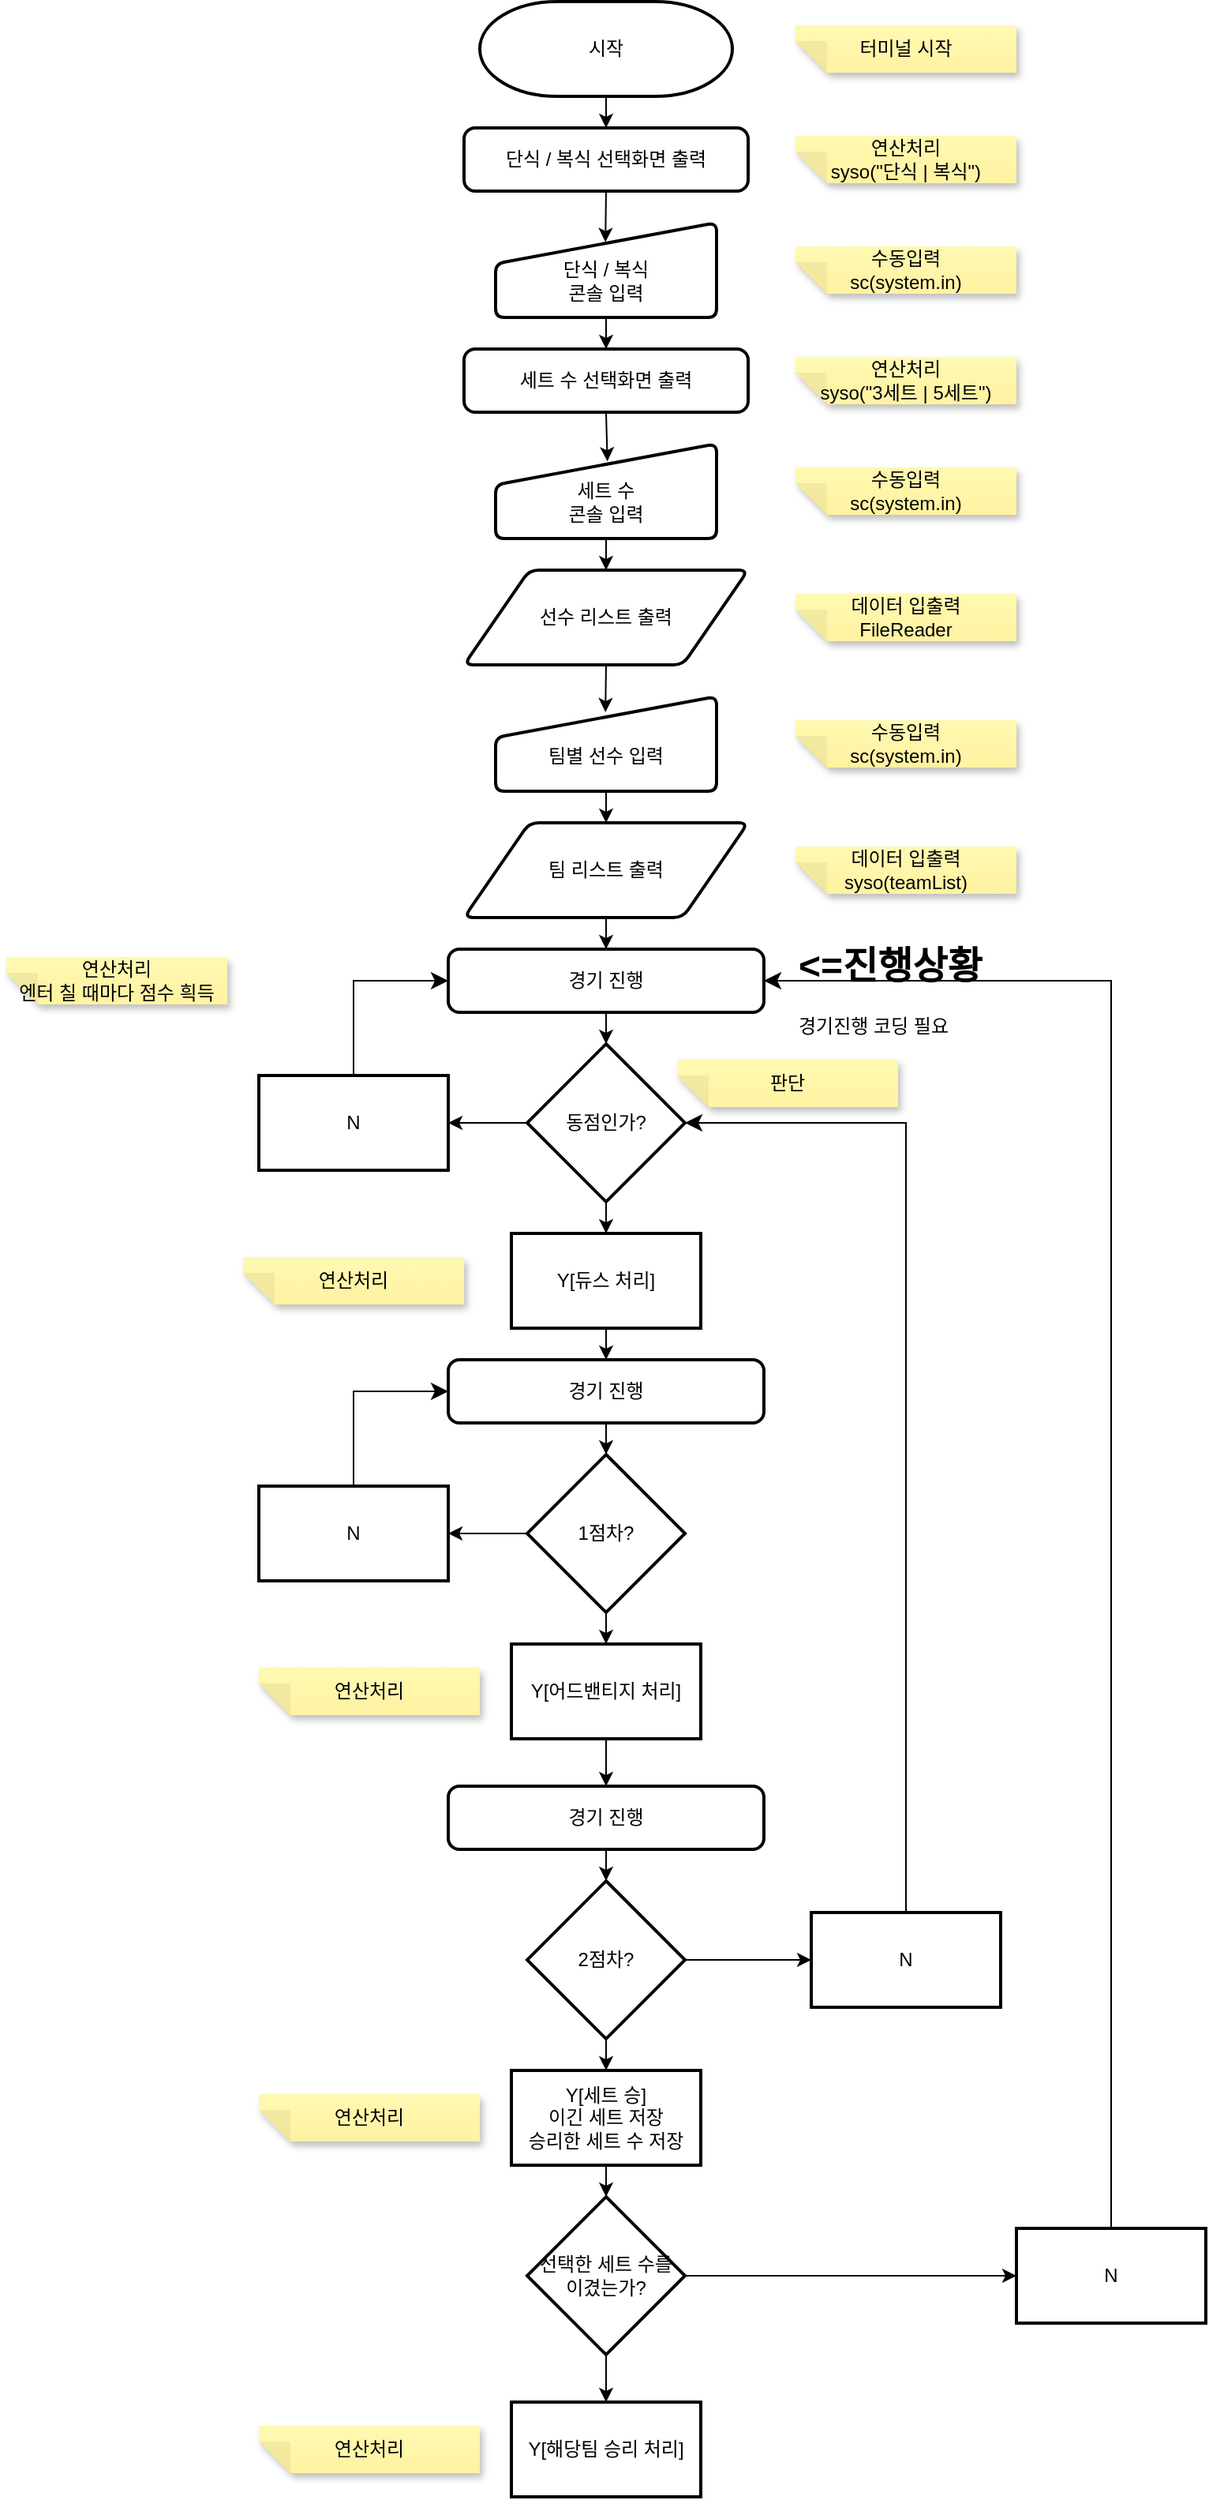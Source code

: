<mxfile version="28.2.4">
  <diagram name="페이지-1" id="RGbNn_DzBiIKTXtZz_rY">
    <mxGraphModel dx="615" dy="928" grid="1" gridSize="10" guides="1" tooltips="1" connect="1" arrows="1" fold="1" page="1" pageScale="1" pageWidth="1169" pageHeight="827" math="0" shadow="0">
      <root>
        <mxCell id="0" />
        <mxCell id="1" parent="0" />
        <mxCell id="PUleF6KgaqGLnvVU8uWi-18" style="edgeStyle=orthogonalEdgeStyle;rounded=0;orthogonalLoop=1;jettySize=auto;html=1;exitX=0.5;exitY=1;exitDx=0;exitDy=0;exitPerimeter=0;entryX=0.5;entryY=0;entryDx=0;entryDy=0;" parent="1" source="PUleF6KgaqGLnvVU8uWi-1" target="PUleF6KgaqGLnvVU8uWi-2" edge="1">
          <mxGeometry relative="1" as="geometry" />
        </mxCell>
        <mxCell id="PUleF6KgaqGLnvVU8uWi-1" value="시작" style="strokeWidth=2;html=1;shape=mxgraph.flowchart.terminator;whiteSpace=wrap;" parent="1" vertex="1">
          <mxGeometry x="460" y="50" width="160" height="60" as="geometry" />
        </mxCell>
        <mxCell id="PUleF6KgaqGLnvVU8uWi-2" value="단식 / 복식 선택화면 출력" style="rounded=1;whiteSpace=wrap;html=1;absoluteArcSize=1;arcSize=14;strokeWidth=2;" parent="1" vertex="1">
          <mxGeometry x="450" y="130" width="180" height="40" as="geometry" />
        </mxCell>
        <mxCell id="PUleF6KgaqGLnvVU8uWi-20" style="edgeStyle=orthogonalEdgeStyle;rounded=0;orthogonalLoop=1;jettySize=auto;html=1;exitX=0.5;exitY=1;exitDx=0;exitDy=0;entryX=0.5;entryY=0;entryDx=0;entryDy=0;" parent="1" target="PUleF6KgaqGLnvVU8uWi-8" edge="1">
          <mxGeometry relative="1" as="geometry">
            <mxPoint x="540" y="390" as="sourcePoint" />
          </mxGeometry>
        </mxCell>
        <mxCell id="PUleF6KgaqGLnvVU8uWi-64" style="edgeStyle=orthogonalEdgeStyle;rounded=0;orthogonalLoop=1;jettySize=auto;html=1;exitX=0.5;exitY=1;exitDx=0;exitDy=0;entryX=0.5;entryY=0;entryDx=0;entryDy=0;" parent="1" source="PUleF6KgaqGLnvVU8uWi-6" target="PUleF6KgaqGLnvVU8uWi-63" edge="1">
          <mxGeometry relative="1" as="geometry" />
        </mxCell>
        <mxCell id="PUleF6KgaqGLnvVU8uWi-6" value="&lt;div&gt;&lt;br&gt;&lt;/div&gt;단식 / 복식&lt;div&gt;콘솔 입력&lt;/div&gt;" style="html=1;strokeWidth=2;shape=manualInput;whiteSpace=wrap;rounded=1;size=26;arcSize=11;" parent="1" vertex="1">
          <mxGeometry x="470" y="190" width="140" height="60" as="geometry" />
        </mxCell>
        <mxCell id="PUleF6KgaqGLnvVU8uWi-24" style="edgeStyle=orthogonalEdgeStyle;rounded=0;orthogonalLoop=1;jettySize=auto;html=1;exitX=0.5;exitY=1;exitDx=0;exitDy=0;entryX=0.5;entryY=0;entryDx=0;entryDy=0;" parent="1" source="PUleF6KgaqGLnvVU8uWi-7" target="PUleF6KgaqGLnvVU8uWi-10" edge="1">
          <mxGeometry relative="1" as="geometry" />
        </mxCell>
        <mxCell id="PUleF6KgaqGLnvVU8uWi-7" value="&lt;div&gt;&lt;br&gt;&lt;/div&gt;팀별 선수 입력" style="html=1;strokeWidth=2;shape=manualInput;whiteSpace=wrap;rounded=1;size=26;arcSize=11;" parent="1" vertex="1">
          <mxGeometry x="470" y="490" width="140" height="60" as="geometry" />
        </mxCell>
        <mxCell id="PUleF6KgaqGLnvVU8uWi-8" value="선수 리스트 출력" style="shape=parallelogram;html=1;strokeWidth=2;perimeter=parallelogramPerimeter;whiteSpace=wrap;rounded=1;arcSize=12;size=0.23;" parent="1" vertex="1">
          <mxGeometry x="450" y="410" width="180" height="60" as="geometry" />
        </mxCell>
        <mxCell id="PUleF6KgaqGLnvVU8uWi-9" value="경기 진행" style="rounded=1;whiteSpace=wrap;html=1;absoluteArcSize=1;arcSize=14;strokeWidth=2;" parent="1" vertex="1">
          <mxGeometry x="440" y="650" width="200" height="40" as="geometry" />
        </mxCell>
        <mxCell id="PUleF6KgaqGLnvVU8uWi-25" style="edgeStyle=orthogonalEdgeStyle;rounded=0;orthogonalLoop=1;jettySize=auto;html=1;exitX=0.5;exitY=1;exitDx=0;exitDy=0;entryX=0.5;entryY=0;entryDx=0;entryDy=0;" parent="1" source="PUleF6KgaqGLnvVU8uWi-10" target="PUleF6KgaqGLnvVU8uWi-9" edge="1">
          <mxGeometry relative="1" as="geometry" />
        </mxCell>
        <mxCell id="PUleF6KgaqGLnvVU8uWi-10" value="팀 리스트 출력" style="shape=parallelogram;html=1;strokeWidth=2;perimeter=parallelogramPerimeter;whiteSpace=wrap;rounded=1;arcSize=12;size=0.23;" parent="1" vertex="1">
          <mxGeometry x="450" y="570" width="180" height="60" as="geometry" />
        </mxCell>
        <mxCell id="PUleF6KgaqGLnvVU8uWi-11" value="터미널 시작" style="shape=note;whiteSpace=wrap;html=1;backgroundOutline=1;fontColor=#000000;darkOpacity=0.05;fillColor=#FFF9B2;strokeColor=none;fillStyle=solid;direction=west;gradientDirection=north;gradientColor=#FFF2A1;shadow=1;size=20;pointerEvents=1;" parent="1" vertex="1">
          <mxGeometry x="660" y="65" width="140" height="30" as="geometry" />
        </mxCell>
        <mxCell id="PUleF6KgaqGLnvVU8uWi-12" value="&lt;div&gt;연산처리&lt;/div&gt;syso(&quot;단식 | 복식&quot;)" style="shape=note;whiteSpace=wrap;html=1;backgroundOutline=1;fontColor=#000000;darkOpacity=0.05;fillColor=#FFF9B2;strokeColor=none;fillStyle=solid;direction=west;gradientDirection=north;gradientColor=#FFF2A1;shadow=1;size=20;pointerEvents=1;" parent="1" vertex="1">
          <mxGeometry x="660" y="135" width="140" height="30" as="geometry" />
        </mxCell>
        <mxCell id="PUleF6KgaqGLnvVU8uWi-13" value="&lt;div&gt;수동입력&lt;/div&gt;sc(system.in)" style="shape=note;whiteSpace=wrap;html=1;backgroundOutline=1;fontColor=#000000;darkOpacity=0.05;fillColor=#FFF9B2;strokeColor=none;fillStyle=solid;direction=west;gradientDirection=north;gradientColor=#FFF2A1;shadow=1;size=20;pointerEvents=1;" parent="1" vertex="1">
          <mxGeometry x="660" y="205" width="140" height="30" as="geometry" />
        </mxCell>
        <mxCell id="PUleF6KgaqGLnvVU8uWi-14" value="&lt;div&gt;데이터 입출력&lt;/div&gt;FileReader" style="shape=note;whiteSpace=wrap;html=1;backgroundOutline=1;fontColor=#000000;darkOpacity=0.05;fillColor=#FFF9B2;strokeColor=none;fillStyle=solid;direction=west;gradientDirection=north;gradientColor=#FFF2A1;shadow=1;size=20;pointerEvents=1;" parent="1" vertex="1">
          <mxGeometry x="660" y="425" width="140" height="30" as="geometry" />
        </mxCell>
        <mxCell id="PUleF6KgaqGLnvVU8uWi-15" value="&lt;div&gt;수동입력&lt;/div&gt;sc(system.in)" style="shape=note;whiteSpace=wrap;html=1;backgroundOutline=1;fontColor=#000000;darkOpacity=0.05;fillColor=#FFF9B2;strokeColor=none;fillStyle=solid;direction=west;gradientDirection=north;gradientColor=#FFF2A1;shadow=1;size=20;pointerEvents=1;" parent="1" vertex="1">
          <mxGeometry x="660" y="505" width="140" height="30" as="geometry" />
        </mxCell>
        <mxCell id="PUleF6KgaqGLnvVU8uWi-16" value="&lt;div&gt;데이터 입출력&lt;/div&gt;syso(teamList)" style="shape=note;whiteSpace=wrap;html=1;backgroundOutline=1;fontColor=#000000;darkOpacity=0.05;fillColor=#FFF9B2;strokeColor=none;fillStyle=solid;direction=west;gradientDirection=north;gradientColor=#FFF2A1;shadow=1;size=20;pointerEvents=1;" parent="1" vertex="1">
          <mxGeometry x="660" y="585" width="140" height="30" as="geometry" />
        </mxCell>
        <mxCell id="PUleF6KgaqGLnvVU8uWi-17" value="&lt;div&gt;연산처리&lt;/div&gt;엔터 칠 때마다 점수 흭득" style="shape=note;whiteSpace=wrap;html=1;backgroundOutline=1;fontColor=#000000;darkOpacity=0.05;fillColor=#FFF9B2;strokeColor=none;fillStyle=solid;direction=west;gradientDirection=north;gradientColor=#FFF2A1;shadow=1;size=20;pointerEvents=1;" parent="1" vertex="1">
          <mxGeometry x="160" y="655" width="140" height="30" as="geometry" />
        </mxCell>
        <mxCell id="PUleF6KgaqGLnvVU8uWi-22" style="edgeStyle=orthogonalEdgeStyle;rounded=0;orthogonalLoop=1;jettySize=auto;html=1;exitX=0.5;exitY=1;exitDx=0;exitDy=0;entryX=0.497;entryY=0.205;entryDx=0;entryDy=0;entryPerimeter=0;" parent="1" source="PUleF6KgaqGLnvVU8uWi-2" target="PUleF6KgaqGLnvVU8uWi-6" edge="1">
          <mxGeometry relative="1" as="geometry" />
        </mxCell>
        <mxCell id="PUleF6KgaqGLnvVU8uWi-23" style="edgeStyle=orthogonalEdgeStyle;rounded=0;orthogonalLoop=1;jettySize=auto;html=1;exitX=0.5;exitY=1;exitDx=0;exitDy=0;entryX=0.497;entryY=0.166;entryDx=0;entryDy=0;entryPerimeter=0;" parent="1" source="PUleF6KgaqGLnvVU8uWi-8" target="PUleF6KgaqGLnvVU8uWi-7" edge="1">
          <mxGeometry relative="1" as="geometry" />
        </mxCell>
        <mxCell id="PUleF6KgaqGLnvVU8uWi-28" value="" style="edgeStyle=orthogonalEdgeStyle;rounded=0;orthogonalLoop=1;jettySize=auto;html=1;" parent="1" source="PUleF6KgaqGLnvVU8uWi-26" target="PUleF6KgaqGLnvVU8uWi-27" edge="1">
          <mxGeometry relative="1" as="geometry" />
        </mxCell>
        <mxCell id="PUleF6KgaqGLnvVU8uWi-39" style="edgeStyle=orthogonalEdgeStyle;rounded=0;orthogonalLoop=1;jettySize=auto;html=1;exitX=0.5;exitY=1;exitDx=0;exitDy=0;exitPerimeter=0;entryX=0.5;entryY=0;entryDx=0;entryDy=0;" parent="1" source="PUleF6KgaqGLnvVU8uWi-26" target="PUleF6KgaqGLnvVU8uWi-37" edge="1">
          <mxGeometry relative="1" as="geometry" />
        </mxCell>
        <mxCell id="PUleF6KgaqGLnvVU8uWi-26" value="동점인가?" style="strokeWidth=2;html=1;shape=mxgraph.flowchart.decision;whiteSpace=wrap;" parent="1" vertex="1">
          <mxGeometry x="490" y="710" width="100" height="100" as="geometry" />
        </mxCell>
        <mxCell id="PUleF6KgaqGLnvVU8uWi-27" value="N" style="whiteSpace=wrap;html=1;strokeWidth=2;" parent="1" vertex="1">
          <mxGeometry x="320" y="730" width="120" height="60" as="geometry" />
        </mxCell>
        <mxCell id="PUleF6KgaqGLnvVU8uWi-42" style="edgeStyle=orthogonalEdgeStyle;rounded=0;orthogonalLoop=1;jettySize=auto;html=1;exitX=0.5;exitY=1;exitDx=0;exitDy=0;entryX=0.5;entryY=0;entryDx=0;entryDy=0;" parent="1" source="PUleF6KgaqGLnvVU8uWi-37" edge="1">
          <mxGeometry relative="1" as="geometry">
            <mxPoint x="540" y="910" as="targetPoint" />
          </mxGeometry>
        </mxCell>
        <mxCell id="PUleF6KgaqGLnvVU8uWi-37" value="Y[듀스 처리]" style="whiteSpace=wrap;html=1;strokeWidth=2;" parent="1" vertex="1">
          <mxGeometry x="480" y="830" width="120" height="60" as="geometry" />
        </mxCell>
        <mxCell id="PUleF6KgaqGLnvVU8uWi-38" style="edgeStyle=orthogonalEdgeStyle;rounded=0;orthogonalLoop=1;jettySize=auto;html=1;exitX=0.5;exitY=1;exitDx=0;exitDy=0;entryX=0.5;entryY=0;entryDx=0;entryDy=0;entryPerimeter=0;" parent="1" source="PUleF6KgaqGLnvVU8uWi-9" target="PUleF6KgaqGLnvVU8uWi-26" edge="1">
          <mxGeometry relative="1" as="geometry" />
        </mxCell>
        <mxCell id="PUleF6KgaqGLnvVU8uWi-40" value="" style="edgeStyle=segmentEdgeStyle;endArrow=classic;html=1;curved=0;rounded=0;endSize=8;startSize=8;entryX=0;entryY=0.5;entryDx=0;entryDy=0;exitX=0.5;exitY=0;exitDx=0;exitDy=0;" parent="1" source="PUleF6KgaqGLnvVU8uWi-27" target="PUleF6KgaqGLnvVU8uWi-9" edge="1">
          <mxGeometry width="50" height="50" relative="1" as="geometry">
            <mxPoint x="350" y="719.94" as="sourcePoint" />
            <mxPoint x="420" y="679.94" as="targetPoint" />
            <Array as="points">
              <mxPoint x="380" y="670" />
            </Array>
          </mxGeometry>
        </mxCell>
        <mxCell id="PUleF6KgaqGLnvVU8uWi-48" style="edgeStyle=orthogonalEdgeStyle;rounded=0;orthogonalLoop=1;jettySize=auto;html=1;exitX=0.5;exitY=1;exitDx=0;exitDy=0;exitPerimeter=0;entryX=0.5;entryY=0;entryDx=0;entryDy=0;" parent="1" source="PUleF6KgaqGLnvVU8uWi-44" target="PUleF6KgaqGLnvVU8uWi-47" edge="1">
          <mxGeometry relative="1" as="geometry" />
        </mxCell>
        <mxCell id="PUleF6KgaqGLnvVU8uWi-51" style="edgeStyle=orthogonalEdgeStyle;rounded=0;orthogonalLoop=1;jettySize=auto;html=1;exitX=0;exitY=0.5;exitDx=0;exitDy=0;exitPerimeter=0;entryX=1;entryY=0.5;entryDx=0;entryDy=0;" parent="1" source="PUleF6KgaqGLnvVU8uWi-44" target="PUleF6KgaqGLnvVU8uWi-46" edge="1">
          <mxGeometry relative="1" as="geometry" />
        </mxCell>
        <mxCell id="PUleF6KgaqGLnvVU8uWi-44" value="1점차?" style="strokeWidth=2;html=1;shape=mxgraph.flowchart.decision;whiteSpace=wrap;" parent="1" vertex="1">
          <mxGeometry x="490" y="970" width="100" height="100" as="geometry" />
        </mxCell>
        <mxCell id="PUleF6KgaqGLnvVU8uWi-46" value="N" style="whiteSpace=wrap;html=1;strokeWidth=2;" parent="1" vertex="1">
          <mxGeometry x="320" y="990" width="120" height="60" as="geometry" />
        </mxCell>
        <mxCell id="PUleF6KgaqGLnvVU8uWi-83" style="edgeStyle=orthogonalEdgeStyle;rounded=0;orthogonalLoop=1;jettySize=auto;html=1;exitX=0.5;exitY=1;exitDx=0;exitDy=0;entryX=0.5;entryY=0;entryDx=0;entryDy=0;" parent="1" source="PUleF6KgaqGLnvVU8uWi-47" target="PUleF6KgaqGLnvVU8uWi-82" edge="1">
          <mxGeometry relative="1" as="geometry" />
        </mxCell>
        <mxCell id="PUleF6KgaqGLnvVU8uWi-47" value="&lt;div&gt;Y[어드밴티지 처리]&lt;/div&gt;" style="whiteSpace=wrap;html=1;strokeWidth=2;" parent="1" vertex="1">
          <mxGeometry x="480" y="1090" width="120" height="60" as="geometry" />
        </mxCell>
        <mxCell id="PUleF6KgaqGLnvVU8uWi-49" value="경기 진행" style="rounded=1;whiteSpace=wrap;html=1;absoluteArcSize=1;arcSize=14;strokeWidth=2;" parent="1" vertex="1">
          <mxGeometry x="440" y="910" width="200" height="40" as="geometry" />
        </mxCell>
        <mxCell id="PUleF6KgaqGLnvVU8uWi-50" style="edgeStyle=orthogonalEdgeStyle;rounded=0;orthogonalLoop=1;jettySize=auto;html=1;exitX=0.5;exitY=1;exitDx=0;exitDy=0;entryX=0.5;entryY=0;entryDx=0;entryDy=0;entryPerimeter=0;" parent="1" source="PUleF6KgaqGLnvVU8uWi-49" target="PUleF6KgaqGLnvVU8uWi-44" edge="1">
          <mxGeometry relative="1" as="geometry" />
        </mxCell>
        <mxCell id="PUleF6KgaqGLnvVU8uWi-52" value="" style="edgeStyle=segmentEdgeStyle;endArrow=classic;html=1;curved=0;rounded=0;endSize=8;startSize=8;entryX=0;entryY=0.5;entryDx=0;entryDy=0;exitX=0.5;exitY=0;exitDx=0;exitDy=0;" parent="1" edge="1">
          <mxGeometry width="50" height="50" relative="1" as="geometry">
            <mxPoint x="380" y="990" as="sourcePoint" />
            <mxPoint x="440" y="930" as="targetPoint" />
            <Array as="points">
              <mxPoint x="380" y="930" />
            </Array>
          </mxGeometry>
        </mxCell>
        <mxCell id="PUleF6KgaqGLnvVU8uWi-56" style="edgeStyle=orthogonalEdgeStyle;rounded=0;orthogonalLoop=1;jettySize=auto;html=1;exitX=1;exitY=0.5;exitDx=0;exitDy=0;exitPerimeter=0;entryX=0;entryY=0.5;entryDx=0;entryDy=0;" parent="1" source="PUleF6KgaqGLnvVU8uWi-53" target="PUleF6KgaqGLnvVU8uWi-55" edge="1">
          <mxGeometry relative="1" as="geometry" />
        </mxCell>
        <mxCell id="PUleF6KgaqGLnvVU8uWi-60" style="edgeStyle=orthogonalEdgeStyle;rounded=0;orthogonalLoop=1;jettySize=auto;html=1;exitX=0.5;exitY=1;exitDx=0;exitDy=0;exitPerimeter=0;entryX=0.5;entryY=0;entryDx=0;entryDy=0;" parent="1" source="PUleF6KgaqGLnvVU8uWi-53" target="PUleF6KgaqGLnvVU8uWi-59" edge="1">
          <mxGeometry relative="1" as="geometry" />
        </mxCell>
        <mxCell id="PUleF6KgaqGLnvVU8uWi-53" value="2점차?" style="strokeWidth=2;html=1;shape=mxgraph.flowchart.decision;whiteSpace=wrap;" parent="1" vertex="1">
          <mxGeometry x="490" y="1240" width="100" height="100" as="geometry" />
        </mxCell>
        <mxCell id="PUleF6KgaqGLnvVU8uWi-55" value="N" style="whiteSpace=wrap;html=1;strokeWidth=2;" parent="1" vertex="1">
          <mxGeometry x="670" y="1260" width="120" height="60" as="geometry" />
        </mxCell>
        <mxCell id="PUleF6KgaqGLnvVU8uWi-58" value="" style="edgeStyle=segmentEdgeStyle;endArrow=classic;html=1;curved=0;rounded=0;endSize=8;startSize=8;entryX=1;entryY=0.5;entryDx=0;entryDy=0;exitX=0.5;exitY=0;exitDx=0;exitDy=0;entryPerimeter=0;" parent="1" source="PUleF6KgaqGLnvVU8uWi-55" target="PUleF6KgaqGLnvVU8uWi-26" edge="1">
          <mxGeometry width="50" height="50" relative="1" as="geometry">
            <mxPoint x="730" y="1190" as="sourcePoint" />
            <mxPoint x="790" y="1130" as="targetPoint" />
            <Array as="points">
              <mxPoint x="730" y="760" />
            </Array>
          </mxGeometry>
        </mxCell>
        <mxCell id="PUleF6KgaqGLnvVU8uWi-59" value="&lt;div&gt;Y[세트 승]&lt;/div&gt;&lt;div&gt;이긴 세트 저장&lt;/div&gt;&lt;div&gt;승리한 세트 수 저장&lt;/div&gt;" style="whiteSpace=wrap;html=1;strokeWidth=2;" parent="1" vertex="1">
          <mxGeometry x="480" y="1360" width="120" height="60" as="geometry" />
        </mxCell>
        <mxCell id="PUleF6KgaqGLnvVU8uWi-72" style="edgeStyle=orthogonalEdgeStyle;rounded=0;orthogonalLoop=1;jettySize=auto;html=1;exitX=1;exitY=0.5;exitDx=0;exitDy=0;exitPerimeter=0;entryX=0;entryY=0.5;entryDx=0;entryDy=0;" parent="1" source="PUleF6KgaqGLnvVU8uWi-62" target="PUleF6KgaqGLnvVU8uWi-71" edge="1">
          <mxGeometry relative="1" as="geometry" />
        </mxCell>
        <mxCell id="PUleF6KgaqGLnvVU8uWi-76" style="edgeStyle=orthogonalEdgeStyle;rounded=0;orthogonalLoop=1;jettySize=auto;html=1;exitX=0.5;exitY=1;exitDx=0;exitDy=0;exitPerimeter=0;entryX=0.5;entryY=0;entryDx=0;entryDy=0;" parent="1" source="PUleF6KgaqGLnvVU8uWi-62" target="PUleF6KgaqGLnvVU8uWi-75" edge="1">
          <mxGeometry relative="1" as="geometry" />
        </mxCell>
        <mxCell id="PUleF6KgaqGLnvVU8uWi-62" value="선택한 세트 수를 이겼는가?" style="strokeWidth=2;html=1;shape=mxgraph.flowchart.decision;whiteSpace=wrap;" parent="1" vertex="1">
          <mxGeometry x="490" y="1440" width="100" height="100" as="geometry" />
        </mxCell>
        <mxCell id="PUleF6KgaqGLnvVU8uWi-63" value="세트 수 선택화면 출력" style="rounded=1;whiteSpace=wrap;html=1;absoluteArcSize=1;arcSize=14;strokeWidth=2;" parent="1" vertex="1">
          <mxGeometry x="450" y="270" width="180" height="40" as="geometry" />
        </mxCell>
        <mxCell id="PUleF6KgaqGLnvVU8uWi-65" value="&lt;div&gt;&lt;br&gt;&lt;/div&gt;세트 수&lt;br&gt;&lt;div&gt;콘솔 입력&lt;/div&gt;" style="html=1;strokeWidth=2;shape=manualInput;whiteSpace=wrap;rounded=1;size=26;arcSize=11;" parent="1" vertex="1">
          <mxGeometry x="470" y="330" width="140" height="60" as="geometry" />
        </mxCell>
        <mxCell id="PUleF6KgaqGLnvVU8uWi-66" style="edgeStyle=orthogonalEdgeStyle;rounded=0;orthogonalLoop=1;jettySize=auto;html=1;exitX=0.5;exitY=1;exitDx=0;exitDy=0;entryX=0.506;entryY=0.185;entryDx=0;entryDy=0;entryPerimeter=0;" parent="1" source="PUleF6KgaqGLnvVU8uWi-63" target="PUleF6KgaqGLnvVU8uWi-65" edge="1">
          <mxGeometry relative="1" as="geometry" />
        </mxCell>
        <mxCell id="PUleF6KgaqGLnvVU8uWi-69" value="&lt;div&gt;연산처리&lt;/div&gt;syso(&quot;3세트 | 5세트&quot;)" style="shape=note;whiteSpace=wrap;html=1;backgroundOutline=1;fontColor=#000000;darkOpacity=0.05;fillColor=#FFF9B2;strokeColor=none;fillStyle=solid;direction=west;gradientDirection=north;gradientColor=#FFF2A1;shadow=1;size=20;pointerEvents=1;" parent="1" vertex="1">
          <mxGeometry x="660" y="275" width="140" height="30" as="geometry" />
        </mxCell>
        <mxCell id="PUleF6KgaqGLnvVU8uWi-70" value="&lt;div&gt;수동입력&lt;/div&gt;sc(system.in)" style="shape=note;whiteSpace=wrap;html=1;backgroundOutline=1;fontColor=#000000;darkOpacity=0.05;fillColor=#FFF9B2;strokeColor=none;fillStyle=solid;direction=west;gradientDirection=north;gradientColor=#FFF2A1;shadow=1;size=20;pointerEvents=1;" parent="1" vertex="1">
          <mxGeometry x="660" y="345" width="140" height="30" as="geometry" />
        </mxCell>
        <mxCell id="PUleF6KgaqGLnvVU8uWi-71" value="N" style="whiteSpace=wrap;html=1;strokeWidth=2;" parent="1" vertex="1">
          <mxGeometry x="800" y="1460" width="120" height="60" as="geometry" />
        </mxCell>
        <mxCell id="PUleF6KgaqGLnvVU8uWi-73" value="" style="edgeStyle=segmentEdgeStyle;endArrow=classic;html=1;curved=0;rounded=0;endSize=8;startSize=8;entryX=1;entryY=0.5;entryDx=0;entryDy=0;exitX=0.5;exitY=0;exitDx=0;exitDy=0;entryPerimeter=0;" parent="1" source="PUleF6KgaqGLnvVU8uWi-71" edge="1">
          <mxGeometry width="50" height="50" relative="1" as="geometry">
            <mxPoint x="780" y="1100" as="sourcePoint" />
            <mxPoint x="640" y="670" as="targetPoint" />
            <Array as="points">
              <mxPoint x="860" y="670" />
            </Array>
          </mxGeometry>
        </mxCell>
        <mxCell id="PUleF6KgaqGLnvVU8uWi-74" style="edgeStyle=orthogonalEdgeStyle;rounded=0;orthogonalLoop=1;jettySize=auto;html=1;exitX=0.5;exitY=1;exitDx=0;exitDy=0;entryX=0.5;entryY=0;entryDx=0;entryDy=0;entryPerimeter=0;" parent="1" source="PUleF6KgaqGLnvVU8uWi-59" target="PUleF6KgaqGLnvVU8uWi-62" edge="1">
          <mxGeometry relative="1" as="geometry" />
        </mxCell>
        <mxCell id="PUleF6KgaqGLnvVU8uWi-75" value="&lt;div&gt;Y[해당팀 승리 처리]&lt;/div&gt;" style="whiteSpace=wrap;html=1;strokeWidth=2;" parent="1" vertex="1">
          <mxGeometry x="480" y="1570" width="120" height="60" as="geometry" />
        </mxCell>
        <mxCell id="PUleF6KgaqGLnvVU8uWi-77" value="&lt;div&gt;판단&lt;/div&gt;" style="shape=note;whiteSpace=wrap;html=1;backgroundOutline=1;fontColor=#000000;darkOpacity=0.05;fillColor=#FFF9B2;strokeColor=none;fillStyle=solid;direction=west;gradientDirection=north;gradientColor=#FFF2A1;shadow=1;size=20;pointerEvents=1;" parent="1" vertex="1">
          <mxGeometry x="585" y="720" width="140" height="30" as="geometry" />
        </mxCell>
        <mxCell id="PUleF6KgaqGLnvVU8uWi-78" value="&lt;div&gt;연산처리&lt;/div&gt;" style="shape=note;whiteSpace=wrap;html=1;backgroundOutline=1;fontColor=#000000;darkOpacity=0.05;fillColor=#FFF9B2;strokeColor=none;fillStyle=solid;direction=west;gradientDirection=north;gradientColor=#FFF2A1;shadow=1;size=20;pointerEvents=1;" parent="1" vertex="1">
          <mxGeometry x="310" y="845" width="140" height="30" as="geometry" />
        </mxCell>
        <mxCell id="PUleF6KgaqGLnvVU8uWi-79" value="&lt;div&gt;연산처리&lt;/div&gt;" style="shape=note;whiteSpace=wrap;html=1;backgroundOutline=1;fontColor=#000000;darkOpacity=0.05;fillColor=#FFF9B2;strokeColor=none;fillStyle=solid;direction=west;gradientDirection=north;gradientColor=#FFF2A1;shadow=1;size=20;pointerEvents=1;" parent="1" vertex="1">
          <mxGeometry x="320" y="1105" width="140" height="30" as="geometry" />
        </mxCell>
        <mxCell id="PUleF6KgaqGLnvVU8uWi-80" value="&lt;div&gt;연산처리&lt;/div&gt;" style="shape=note;whiteSpace=wrap;html=1;backgroundOutline=1;fontColor=#000000;darkOpacity=0.05;fillColor=#FFF9B2;strokeColor=none;fillStyle=solid;direction=west;gradientDirection=north;gradientColor=#FFF2A1;shadow=1;size=20;pointerEvents=1;" parent="1" vertex="1">
          <mxGeometry x="320" y="1375" width="140" height="30" as="geometry" />
        </mxCell>
        <mxCell id="PUleF6KgaqGLnvVU8uWi-81" value="&lt;div&gt;연산처리&lt;/div&gt;" style="shape=note;whiteSpace=wrap;html=1;backgroundOutline=1;fontColor=#000000;darkOpacity=0.05;fillColor=#FFF9B2;strokeColor=none;fillStyle=solid;direction=west;gradientDirection=north;gradientColor=#FFF2A1;shadow=1;size=20;pointerEvents=1;" parent="1" vertex="1">
          <mxGeometry x="320" y="1585" width="140" height="30" as="geometry" />
        </mxCell>
        <mxCell id="PUleF6KgaqGLnvVU8uWi-82" value="경기 진행" style="rounded=1;whiteSpace=wrap;html=1;absoluteArcSize=1;arcSize=14;strokeWidth=2;" parent="1" vertex="1">
          <mxGeometry x="440" y="1180" width="200" height="40" as="geometry" />
        </mxCell>
        <mxCell id="PUleF6KgaqGLnvVU8uWi-84" style="edgeStyle=orthogonalEdgeStyle;rounded=0;orthogonalLoop=1;jettySize=auto;html=1;exitX=0.5;exitY=1;exitDx=0;exitDy=0;entryX=0.5;entryY=0;entryDx=0;entryDy=0;entryPerimeter=0;" parent="1" source="PUleF6KgaqGLnvVU8uWi-82" target="PUleF6KgaqGLnvVU8uWi-53" edge="1">
          <mxGeometry relative="1" as="geometry" />
        </mxCell>
        <mxCell id="OWp1xAn6XHd_Vu4UTn-2-1" value="&lt;h1 style=&quot;margin-top: 0px;&quot;&gt;&amp;lt;=진행상황&amp;nbsp;&lt;/h1&gt;&lt;p&gt;경기진행 코딩 필요&lt;/p&gt;" style="text;html=1;whiteSpace=wrap;overflow=hidden;rounded=0;" vertex="1" parent="1">
          <mxGeometry x="660" y="640" width="150" height="90" as="geometry" />
        </mxCell>
      </root>
    </mxGraphModel>
  </diagram>
</mxfile>
